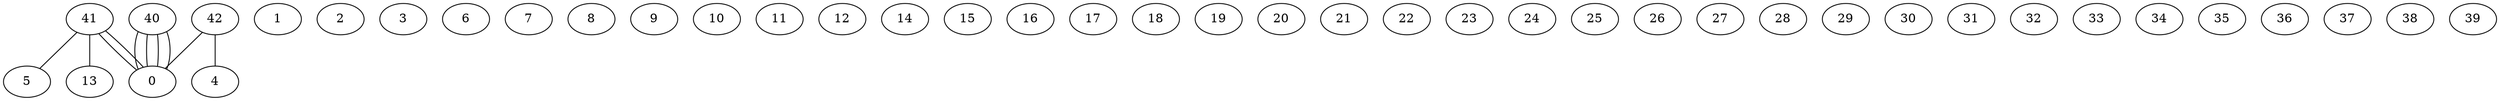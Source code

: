graph G {
0;
1;
2;
3;
4;
5;
6;
7;
8;
9;
10;
11;
12;
13;
14;
15;
16;
17;
18;
19;
20;
21;
22;
23;
24;
25;
26;
27;
28;
29;
30;
31;
32;
33;
34;
35;
36;
37;
38;
39;
40;
41;
42;
42--4 ;
42--0 ;
41--13 ;
41--5 ;
41--0 ;
41--0 ;
40--0 ;
40--0 ;
40--0 ;
40--0 ;
}
